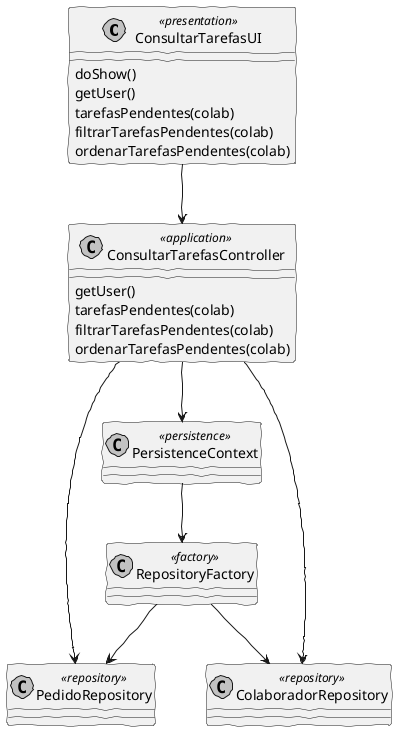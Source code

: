 @startuml
'http://plantuml.com/skinparam.html
skinparam handwritten true
skinparam monochrome true
skinparam packageStyle rect
skinparam defaultFontName FG Virgil
skinparam shadowing false

class ConsultarTarefasUI <<presentation>>
class ConsultarTarefasController <<application>>
class PersistenceContext <<persistence>>
class RepositoryFactory <<factory>>
class PedidoRepository <<repository>>
class ColaboradorRepository <<repository>>


ConsultarTarefasUI --> ConsultarTarefasController
ConsultarTarefasUI : doShow()
ConsultarTarefasUI : getUser()
ConsultarTarefasUI : tarefasPendentes(colab)
ConsultarTarefasUI : filtrarTarefasPendentes(colab)
ConsultarTarefasUI : ordenarTarefasPendentes(colab)

ConsultarTarefasController : getUser()
ConsultarTarefasController : tarefasPendentes(colab)
ConsultarTarefasController : filtrarTarefasPendentes(colab)
ConsultarTarefasController : ordenarTarefasPendentes(colab)

ConsultarTarefasController --> PedidoRepository
ConsultarTarefasController --> ColaboradorRepository
ConsultarTarefasController --> PersistenceContext
PersistenceContext --> RepositoryFactory

RepositoryFactory --> PedidoRepository
RepositoryFactory --> ColaboradorRepository

@enduml